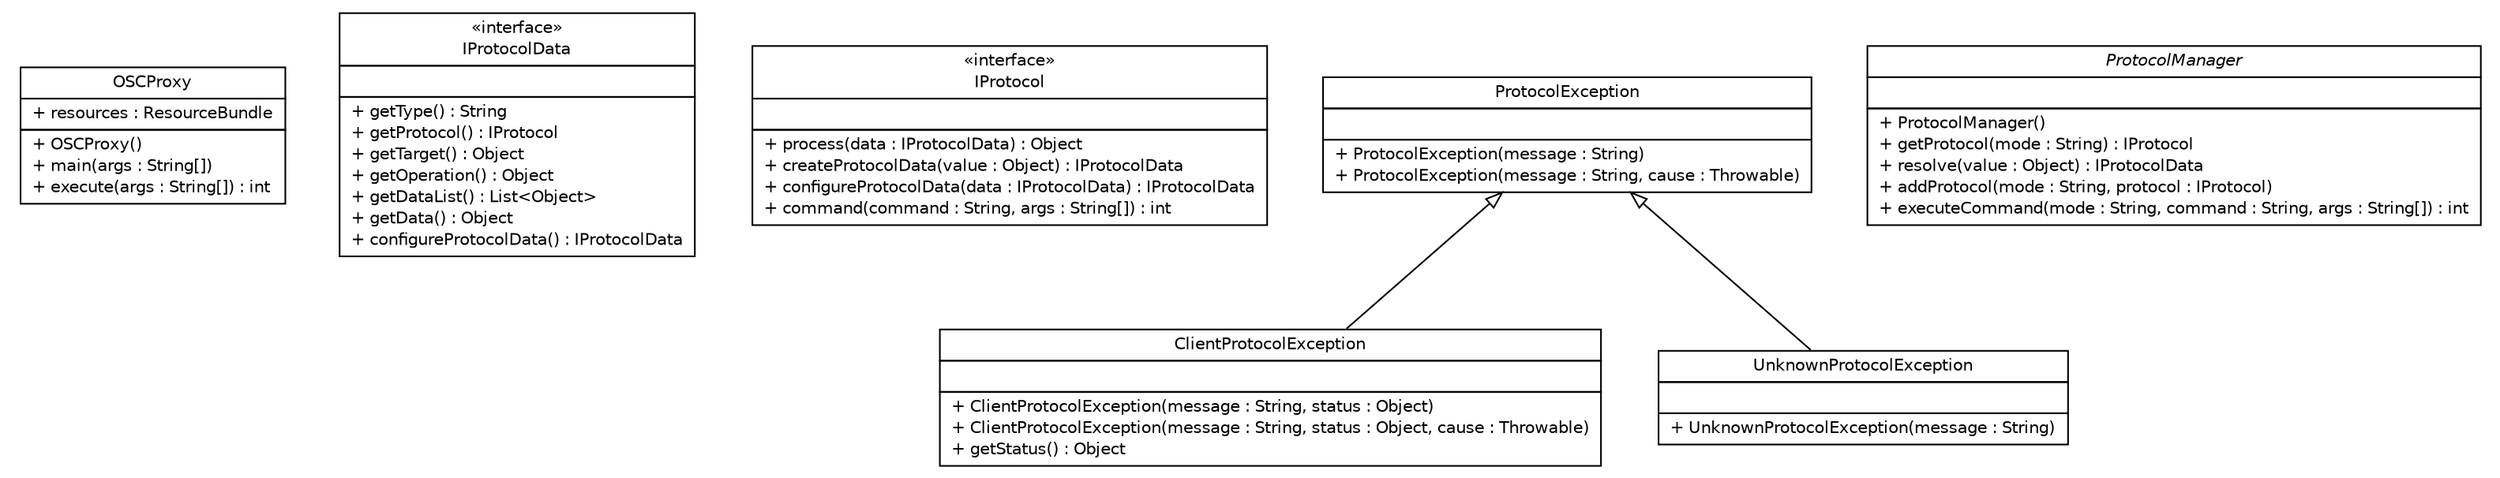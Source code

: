 #!/usr/local/bin/dot
#
# Class diagram 
# Generated by UMLGraph version R5_6 (http://www.umlgraph.org/)
#

digraph G {
	edge [fontname="Helvetica",fontsize=10,labelfontname="Helvetica",labelfontsize=10];
	node [fontname="Helvetica",fontsize=10,shape=plaintext];
	nodesep=0.25;
	ranksep=0.5;
	// com.xley.lfosc.OSCProxy
	c0 [label=<<table title="com.xley.lfosc.OSCProxy" border="0" cellborder="1" cellspacing="0" cellpadding="2" port="p" href="./OSCProxy.html">
		<tr><td><table border="0" cellspacing="0" cellpadding="1">
<tr><td align="center" balign="center"> OSCProxy </td></tr>
		</table></td></tr>
		<tr><td><table border="0" cellspacing="0" cellpadding="1">
<tr><td align="left" balign="left"> + resources : ResourceBundle </td></tr>
		</table></td></tr>
		<tr><td><table border="0" cellspacing="0" cellpadding="1">
<tr><td align="left" balign="left"> + OSCProxy() </td></tr>
<tr><td align="left" balign="left"> + main(args : String[]) </td></tr>
<tr><td align="left" balign="left"> + execute(args : String[]) : int </td></tr>
		</table></td></tr>
		</table>>, URL="./OSCProxy.html", fontname="Helvetica", fontcolor="black", fontsize=10.0];
	// com.xley.lfosc.IProtocolData
	c1 [label=<<table title="com.xley.lfosc.IProtocolData" border="0" cellborder="1" cellspacing="0" cellpadding="2" port="p" href="./IProtocolData.html">
		<tr><td><table border="0" cellspacing="0" cellpadding="1">
<tr><td align="center" balign="center"> &#171;interface&#187; </td></tr>
<tr><td align="center" balign="center"> IProtocolData </td></tr>
		</table></td></tr>
		<tr><td><table border="0" cellspacing="0" cellpadding="1">
<tr><td align="left" balign="left">  </td></tr>
		</table></td></tr>
		<tr><td><table border="0" cellspacing="0" cellpadding="1">
<tr><td align="left" balign="left"> + getType() : String </td></tr>
<tr><td align="left" balign="left"> + getProtocol() : IProtocol </td></tr>
<tr><td align="left" balign="left"> + getTarget() : Object </td></tr>
<tr><td align="left" balign="left"> + getOperation() : Object </td></tr>
<tr><td align="left" balign="left"> + getDataList() : List&lt;Object&gt; </td></tr>
<tr><td align="left" balign="left"> + getData() : Object </td></tr>
<tr><td align="left" balign="left"> + configureProtocolData() : IProtocolData </td></tr>
		</table></td></tr>
		</table>>, URL="./IProtocolData.html", fontname="Helvetica", fontcolor="black", fontsize=10.0];
	// com.xley.lfosc.IProtocol
	c2 [label=<<table title="com.xley.lfosc.IProtocol" border="0" cellborder="1" cellspacing="0" cellpadding="2" port="p" href="./IProtocol.html">
		<tr><td><table border="0" cellspacing="0" cellpadding="1">
<tr><td align="center" balign="center"> &#171;interface&#187; </td></tr>
<tr><td align="center" balign="center"> IProtocol </td></tr>
		</table></td></tr>
		<tr><td><table border="0" cellspacing="0" cellpadding="1">
<tr><td align="left" balign="left">  </td></tr>
		</table></td></tr>
		<tr><td><table border="0" cellspacing="0" cellpadding="1">
<tr><td align="left" balign="left"> + process(data : IProtocolData) : Object </td></tr>
<tr><td align="left" balign="left"> + createProtocolData(value : Object) : IProtocolData </td></tr>
<tr><td align="left" balign="left"> + configureProtocolData(data : IProtocolData) : IProtocolData </td></tr>
<tr><td align="left" balign="left"> + command(command : String, args : String[]) : int </td></tr>
		</table></td></tr>
		</table>>, URL="./IProtocol.html", fontname="Helvetica", fontcolor="black", fontsize=10.0];
	// com.xley.lfosc.ProtocolException
	c3 [label=<<table title="com.xley.lfosc.ProtocolException" border="0" cellborder="1" cellspacing="0" cellpadding="2" port="p" href="./ProtocolException.html">
		<tr><td><table border="0" cellspacing="0" cellpadding="1">
<tr><td align="center" balign="center"> ProtocolException </td></tr>
		</table></td></tr>
		<tr><td><table border="0" cellspacing="0" cellpadding="1">
<tr><td align="left" balign="left">  </td></tr>
		</table></td></tr>
		<tr><td><table border="0" cellspacing="0" cellpadding="1">
<tr><td align="left" balign="left"> + ProtocolException(message : String) </td></tr>
<tr><td align="left" balign="left"> + ProtocolException(message : String, cause : Throwable) </td></tr>
		</table></td></tr>
		</table>>, URL="./ProtocolException.html", fontname="Helvetica", fontcolor="black", fontsize=10.0];
	// com.xley.lfosc.ProtocolManager
	c4 [label=<<table title="com.xley.lfosc.ProtocolManager" border="0" cellborder="1" cellspacing="0" cellpadding="2" port="p" href="./ProtocolManager.html">
		<tr><td><table border="0" cellspacing="0" cellpadding="1">
<tr><td align="center" balign="center"><font face="Helvetica-Oblique"> ProtocolManager </font></td></tr>
		</table></td></tr>
		<tr><td><table border="0" cellspacing="0" cellpadding="1">
<tr><td align="left" balign="left">  </td></tr>
		</table></td></tr>
		<tr><td><table border="0" cellspacing="0" cellpadding="1">
<tr><td align="left" balign="left"> + ProtocolManager() </td></tr>
<tr><td align="left" balign="left"> + getProtocol(mode : String) : IProtocol </td></tr>
<tr><td align="left" balign="left"> + resolve(value : Object) : IProtocolData </td></tr>
<tr><td align="left" balign="left"> + addProtocol(mode : String, protocol : IProtocol) </td></tr>
<tr><td align="left" balign="left"> + executeCommand(mode : String, command : String, args : String[]) : int </td></tr>
		</table></td></tr>
		</table>>, URL="./ProtocolManager.html", fontname="Helvetica", fontcolor="black", fontsize=10.0];
	// com.xley.lfosc.ClientProtocolException
	c5 [label=<<table title="com.xley.lfosc.ClientProtocolException" border="0" cellborder="1" cellspacing="0" cellpadding="2" port="p" href="./ClientProtocolException.html">
		<tr><td><table border="0" cellspacing="0" cellpadding="1">
<tr><td align="center" balign="center"> ClientProtocolException </td></tr>
		</table></td></tr>
		<tr><td><table border="0" cellspacing="0" cellpadding="1">
<tr><td align="left" balign="left">  </td></tr>
		</table></td></tr>
		<tr><td><table border="0" cellspacing="0" cellpadding="1">
<tr><td align="left" balign="left"> + ClientProtocolException(message : String, status : Object) </td></tr>
<tr><td align="left" balign="left"> + ClientProtocolException(message : String, status : Object, cause : Throwable) </td></tr>
<tr><td align="left" balign="left"> + getStatus() : Object </td></tr>
		</table></td></tr>
		</table>>, URL="./ClientProtocolException.html", fontname="Helvetica", fontcolor="black", fontsize=10.0];
	// com.xley.lfosc.UnknownProtocolException
	c6 [label=<<table title="com.xley.lfosc.UnknownProtocolException" border="0" cellborder="1" cellspacing="0" cellpadding="2" port="p" href="./UnknownProtocolException.html">
		<tr><td><table border="0" cellspacing="0" cellpadding="1">
<tr><td align="center" balign="center"> UnknownProtocolException </td></tr>
		</table></td></tr>
		<tr><td><table border="0" cellspacing="0" cellpadding="1">
<tr><td align="left" balign="left">  </td></tr>
		</table></td></tr>
		<tr><td><table border="0" cellspacing="0" cellpadding="1">
<tr><td align="left" balign="left"> + UnknownProtocolException(message : String) </td></tr>
		</table></td></tr>
		</table>>, URL="./UnknownProtocolException.html", fontname="Helvetica", fontcolor="black", fontsize=10.0];
	//com.xley.lfosc.ClientProtocolException extends com.xley.lfosc.ProtocolException
	c3:p -> c5:p [dir=back,arrowtail=empty];
	//com.xley.lfosc.UnknownProtocolException extends com.xley.lfosc.ProtocolException
	c3:p -> c6:p [dir=back,arrowtail=empty];
}


